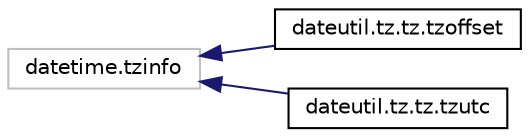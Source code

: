 digraph "Graphical Class Hierarchy"
{
 // LATEX_PDF_SIZE
  edge [fontname="Helvetica",fontsize="10",labelfontname="Helvetica",labelfontsize="10"];
  node [fontname="Helvetica",fontsize="10",shape=record];
  rankdir="LR";
  Node3139 [label="datetime.tzinfo",height=0.2,width=0.4,color="grey75", fillcolor="white", style="filled",tooltip=" "];
  Node3139 -> Node0 [dir="back",color="midnightblue",fontsize="10",style="solid",fontname="Helvetica"];
  Node0 [label="dateutil.tz.tz.tzoffset",height=0.2,width=0.4,color="black", fillcolor="white", style="filled",URL="$classdateutil_1_1tz_1_1tz_1_1tzoffset.html",tooltip=" "];
  Node3139 -> Node3141 [dir="back",color="midnightblue",fontsize="10",style="solid",fontname="Helvetica"];
  Node3141 [label="dateutil.tz.tz.tzutc",height=0.2,width=0.4,color="black", fillcolor="white", style="filled",URL="$classdateutil_1_1tz_1_1tz_1_1tzutc.html",tooltip=" "];
}
